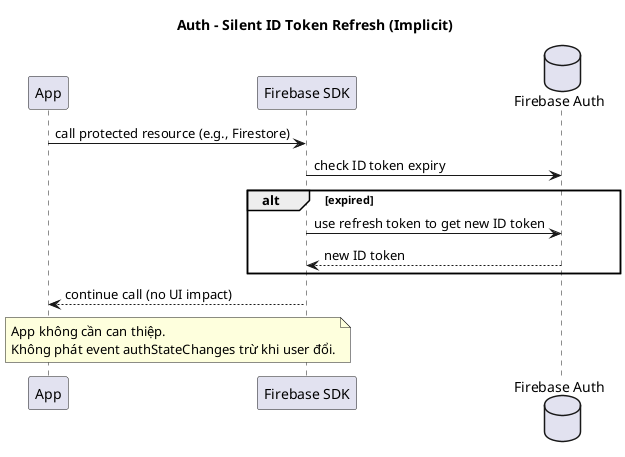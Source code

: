 @startuml
title Auth - Silent ID Token Refresh (Implicit)
participant "App" as App
participant "Firebase SDK" as SDK
database "Firebase Auth" as FA

App -> SDK : call protected resource (e.g., Firestore)
SDK -> FA : check ID token expiry
alt expired
  SDK -> FA : use refresh token to get new ID token
  FA --> SDK : new ID token
end
SDK --> App : continue call (no UI impact)
note over App,SDK
App không cần can thiệp.
Không phát event authStateChanges trừ khi user đổi.
end note
@enduml
